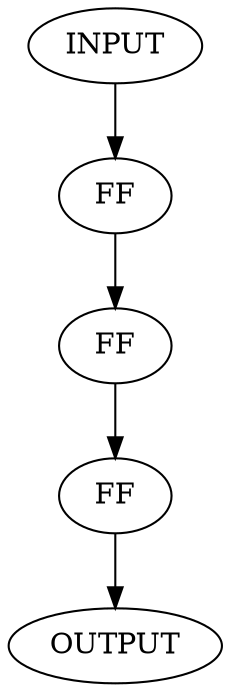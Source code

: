 digraph shift_register {

I [label = "INPUT"];

Bascule1 [label = "FF"];
Bascule2 [label = "FF"];
Bascule3 [label = "FF"];

O [label = "OUTPUT"];

I -> Bascule1 ;
Bascule1 -> Bascule2 ;
Bascule2 -> Bascule3 -> O;

}
